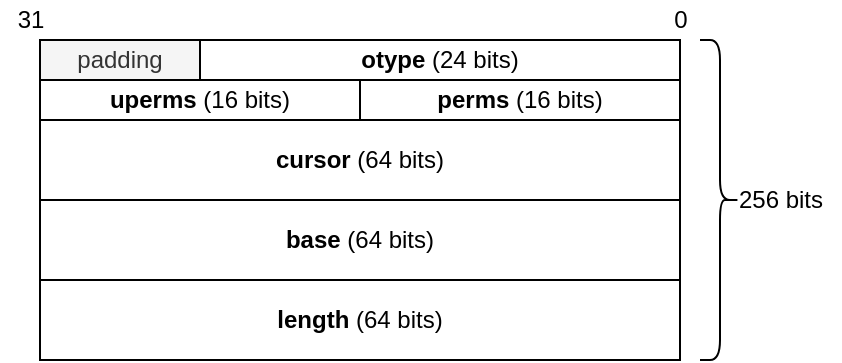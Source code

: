 <mxfile version="12.9.13" type="device"><diagram id="3KFqPBDzLa6M8AIRlCCJ" name="Page-1"><mxGraphModel dx="799" dy="483" grid="1" gridSize="10" guides="1" tooltips="1" connect="1" arrows="1" fold="1" page="1" pageScale="1" pageWidth="850" pageHeight="1100" math="0" shadow="0"><root><mxCell id="0"/><mxCell id="1" parent="0"/><mxCell id="au8rpHjWsESi_DH5Y1kE-1" value="" style="rounded=0;whiteSpace=wrap;html=1;" vertex="1" parent="1"><mxGeometry x="120" y="120" width="320" height="160" as="geometry"/></mxCell><mxCell id="au8rpHjWsESi_DH5Y1kE-2" value="0" style="text;html=1;align=center;verticalAlign=middle;resizable=0;points=[];autosize=1;" vertex="1" parent="1"><mxGeometry x="430" y="100" width="20" height="20" as="geometry"/></mxCell><mxCell id="au8rpHjWsESi_DH5Y1kE-3" value="31" style="text;html=1;align=center;verticalAlign=middle;resizable=0;points=[];autosize=1;" vertex="1" parent="1"><mxGeometry x="100" y="100" width="30" height="20" as="geometry"/></mxCell><mxCell id="au8rpHjWsESi_DH5Y1kE-4" value="" style="shape=curlyBracket;whiteSpace=wrap;html=1;rounded=1;flipH=1;" vertex="1" parent="1"><mxGeometry x="450" y="120" width="20" height="160" as="geometry"/></mxCell><mxCell id="au8rpHjWsESi_DH5Y1kE-5" value="256 bits" style="text;html=1;align=center;verticalAlign=middle;resizable=0;points=[];autosize=1;" vertex="1" parent="1"><mxGeometry x="460" y="190" width="60" height="20" as="geometry"/></mxCell><mxCell id="au8rpHjWsESi_DH5Y1kE-6" value="padding" style="rounded=0;whiteSpace=wrap;html=1;fillColor=#f5f5f5;strokeColor=#000000;fontColor=#333333;" vertex="1" parent="1"><mxGeometry x="120" y="120" width="80" height="20" as="geometry"/></mxCell><mxCell id="au8rpHjWsESi_DH5Y1kE-8" value="&lt;b&gt;otype&lt;/b&gt; (24 bits)" style="rounded=0;whiteSpace=wrap;html=1;strokeColor=#000000;" vertex="1" parent="1"><mxGeometry x="200" y="120" width="240" height="20" as="geometry"/></mxCell><mxCell id="au8rpHjWsESi_DH5Y1kE-9" value="&lt;b&gt;uperms&lt;/b&gt; (16 bits)" style="rounded=0;whiteSpace=wrap;html=1;strokeColor=#000000;" vertex="1" parent="1"><mxGeometry x="120" y="140" width="160" height="20" as="geometry"/></mxCell><mxCell id="au8rpHjWsESi_DH5Y1kE-10" value="&lt;b&gt;perms &lt;/b&gt;(16 bits)" style="rounded=0;whiteSpace=wrap;html=1;strokeColor=#000000;" vertex="1" parent="1"><mxGeometry x="280" y="140" width="160" height="20" as="geometry"/></mxCell><mxCell id="au8rpHjWsESi_DH5Y1kE-11" value="&lt;b&gt;cursor &lt;/b&gt;(64 bits)" style="rounded=0;whiteSpace=wrap;html=1;strokeColor=#000000;" vertex="1" parent="1"><mxGeometry x="120" y="160" width="320" height="40" as="geometry"/></mxCell><mxCell id="au8rpHjWsESi_DH5Y1kE-12" value="&lt;b&gt;base&amp;nbsp;&lt;/b&gt;(64 bits)" style="rounded=0;whiteSpace=wrap;html=1;strokeColor=#000000;" vertex="1" parent="1"><mxGeometry x="120" y="200" width="320" height="40" as="geometry"/></mxCell><mxCell id="au8rpHjWsESi_DH5Y1kE-13" value="&lt;b&gt;length&amp;nbsp;&lt;/b&gt;(64 bits)" style="rounded=0;whiteSpace=wrap;html=1;strokeColor=#000000;" vertex="1" parent="1"><mxGeometry x="120" y="240" width="320" height="40" as="geometry"/></mxCell></root></mxGraphModel></diagram></mxfile>